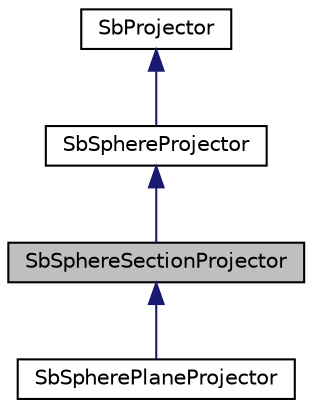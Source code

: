 digraph "SbSphereSectionProjector"
{
 // LATEX_PDF_SIZE
  edge [fontname="Helvetica",fontsize="10",labelfontname="Helvetica",labelfontsize="10"];
  node [fontname="Helvetica",fontsize="10",shape=record];
  Node1 [label="SbSphereSectionProjector",height=0.2,width=0.4,color="black", fillcolor="grey75", style="filled", fontcolor="black",tooltip="The SbSphereSectionProjector projects 2D points to a sliced sphere."];
  Node2 -> Node1 [dir="back",color="midnightblue",fontsize="10",style="solid",fontname="Helvetica"];
  Node2 [label="SbSphereProjector",height=0.2,width=0.4,color="black", fillcolor="white", style="filled",URL="$classSbSphereProjector.html",tooltip="The SbSphereProjector class is the abstract base class for mapping to spherical surfaces."];
  Node3 -> Node2 [dir="back",color="midnightblue",fontsize="10",style="solid",fontname="Helvetica"];
  Node3 [label="SbProjector",height=0.2,width=0.4,color="black", fillcolor="white", style="filled",URL="$classSbProjector.html",tooltip="The SbProjector class is the abstract base projector class."];
  Node1 -> Node4 [dir="back",color="midnightblue",fontsize="10",style="solid",fontname="Helvetica"];
  Node4 [label="SbSpherePlaneProjector",height=0.2,width=0.4,color="black", fillcolor="white", style="filled",URL="$classSbSpherePlaneProjector.html",tooltip="The SbSpherePlaneProjector class projects 2D points to a half-sphere and a plane."];
}
